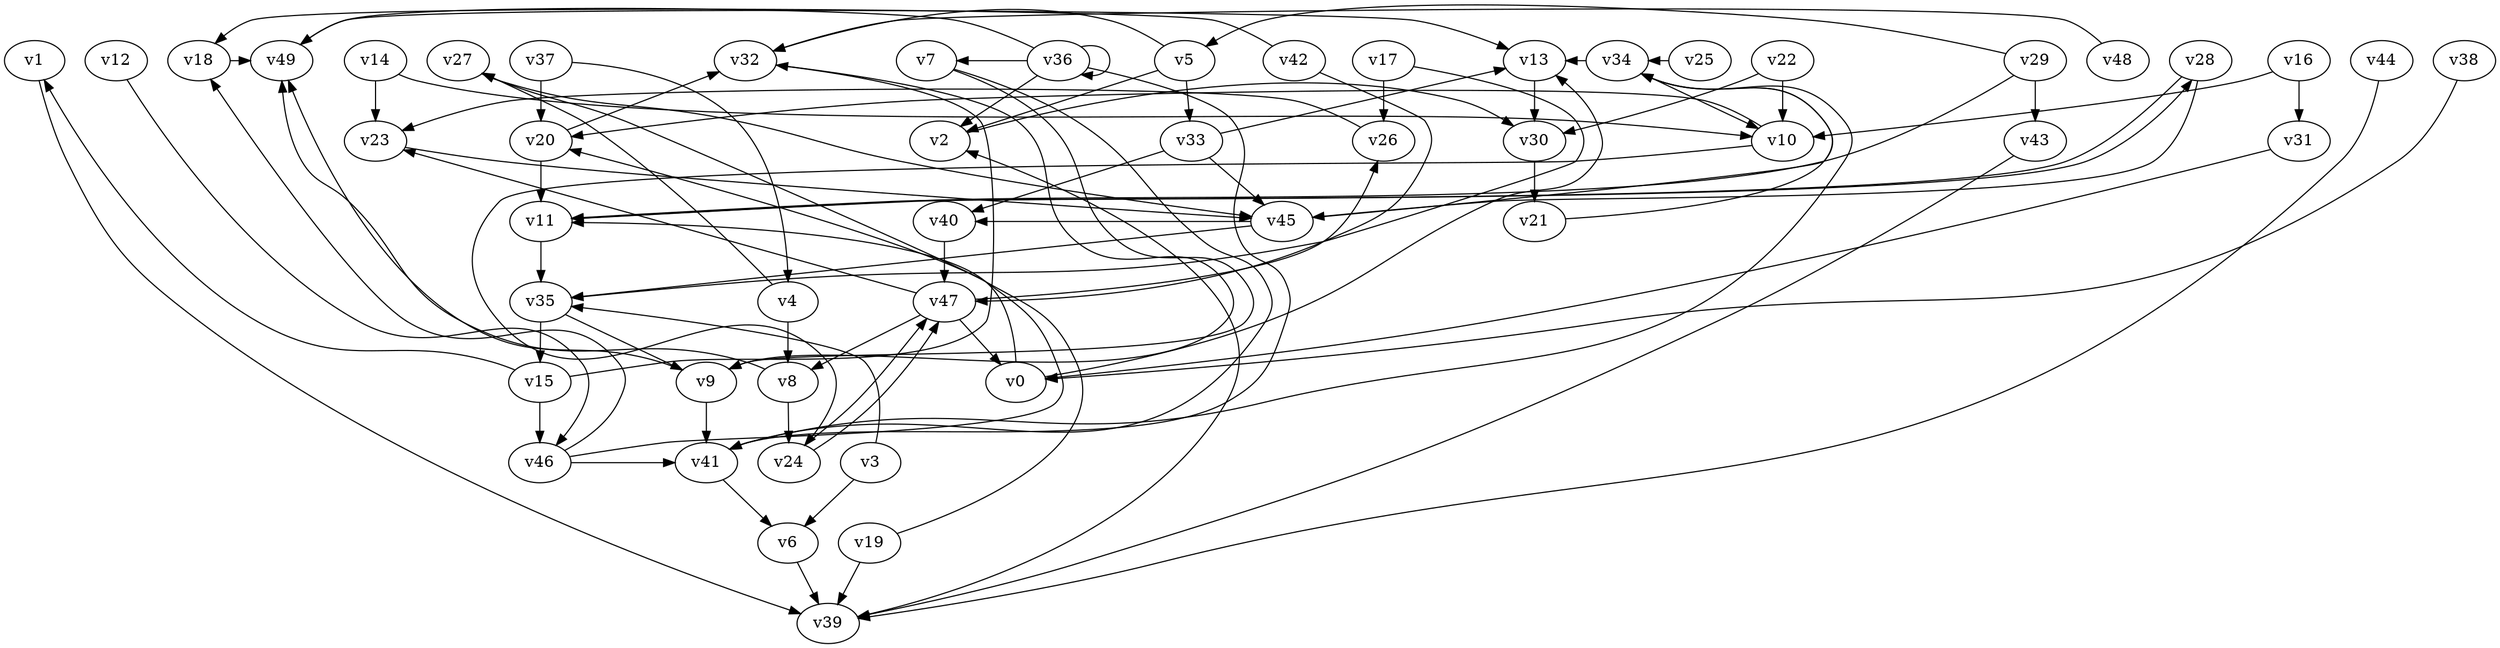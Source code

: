 // Benchmark game 72 - 50 vertices
digraph G {
    v0 [name="v0", player=1];
    v1 [name="v1", player=0];
    v2 [name="v2", player=1];
    v3 [name="v3", player=1];
    v4 [name="v4", player=0];
    v5 [name="v5", player=1];
    v6 [name="v6", player=1, target=1];
    v7 [name="v7", player=0];
    v8 [name="v8", player=0];
    v9 [name="v9", player=1];
    v10 [name="v10", player=0];
    v11 [name="v11", player=0];
    v12 [name="v12", player=1];
    v13 [name="v13", player=1];
    v14 [name="v14", player=0];
    v15 [name="v15", player=0];
    v16 [name="v16", player=0];
    v17 [name="v17", player=1];
    v18 [name="v18", player=1, target=1];
    v19 [name="v19", player=1];
    v20 [name="v20", player=0, target=1];
    v21 [name="v21", player=1];
    v22 [name="v22", player=1];
    v23 [name="v23", player=1];
    v24 [name="v24", player=1];
    v25 [name="v25", player=0];
    v26 [name="v26", player=1];
    v27 [name="v27", player=1];
    v28 [name="v28", player=1];
    v29 [name="v29", player=1, target=1];
    v30 [name="v30", player=0];
    v31 [name="v31", player=0];
    v32 [name="v32", player=0];
    v33 [name="v33", player=1];
    v34 [name="v34", player=0];
    v35 [name="v35", player=0];
    v36 [name="v36", player=0];
    v37 [name="v37", player=1];
    v38 [name="v38", player=1];
    v39 [name="v39", player=0];
    v40 [name="v40", player=0];
    v41 [name="v41", player=0];
    v42 [name="v42", player=1];
    v43 [name="v43", player=0];
    v44 [name="v44", player=1];
    v45 [name="v45", player=0, target=1];
    v46 [name="v46", player=0];
    v47 [name="v47", player=1];
    v48 [name="v48", player=0];
    v49 [name="v49", player=1, target=1];

    v0 -> v13 [constraint="time >= 6"];
    v1 -> v39 [constraint="time <= 18"];
    v2 -> v30 [constraint="time >= 9"];
    v3 -> v6;
    v4 -> v27 [constraint="time == 10"];
    v5 -> v2;
    v6 -> v39;
    v7 -> v9 [constraint="time % 2 == 1"];
    v8 -> v49 [constraint="time >= 1"];
    v9 -> v49 [constraint="time == 14"];
    v10 -> v24 [constraint="time % 2 == 1"];
    v11 -> v35;
    v12 -> v46 [constraint="time >= 13"];
    v13 -> v30;
    v14 -> v23;
    v15 -> v32 [constraint="time % 4 == 3"];
    v16 -> v10 [constraint="time <= 15"];
    v17 -> v35 [constraint="time >= 13"];
    v18 -> v49 [constraint="time == 1"];
    v19 -> v20 [constraint="time <= 23"];
    v20 -> v32 [constraint="time == 14"];
    v21 -> v34 [constraint="time == 9"];
    v22 -> v10;
    v23 -> v45 [constraint="time == 10"];
    v24 -> v47 [constraint="time <= 13"];
    v25 -> v34 [constraint="time % 6 == 3"];
    v26 -> v23 [constraint="time >= 6"];
    v27 -> v45 [constraint="time >= 5"];
    v28 -> v11 [constraint="time % 4 == 0"];
    v29 -> v5 [constraint="time >= 7"];
    v30 -> v21;
    v31 -> v0 [constraint="time <= 6"];
    v32 -> v9 [constraint="time >= 6"];
    v33 -> v40;
    v34 -> v41 [constraint="time <= 7"];
    v35 -> v15;
    v36 -> v7 [constraint="time >= 14"];
    v37 -> v20;
    v38 -> v0 [constraint="time == 15"];
    v39 -> v2 [constraint="time % 5 == 4"];
    v40 -> v47;
    v41 -> v6;
    v42 -> v18 [constraint="time <= 21"];
    v43 -> v39 [constraint="time == 18"];
    v44 -> v39 [constraint="(time % 3 == 0) || (time % 4 == 1)"];
    v45 -> v40 [constraint="time >= 12"];
    v46 -> v18 [constraint="time % 3 == 2"];
    v47 -> v0;
    v48 -> v32 [constraint="(time >= 6) && (time <= 19)"];
    v49 -> v13 [constraint="time <= 7"];
    v33 -> v13 [constraint="time >= 3"];
    v45 -> v34 [constraint="time >= 2"];
    v47 -> v8;
    v4 -> v8;
    v9 -> v41;
    v19 -> v39;
    v24 -> v47;
    v5 -> v33;
    v16 -> v31;
    v45 -> v35 [constraint="time == 0"];
    v34 -> v10 [constraint="time >= 7"];
    v33 -> v45;
    v29 -> v11 [constraint="time >= 15"];
    v22 -> v30 [constraint="time == 8"];
    v47 -> v23 [constraint="time % 4 == 3"];
    v8 -> v24;
    v36 -> v2 [constraint="time == 19"];
    v5 -> v32 [constraint="time >= 14"];
    v42 -> v47 [constraint="time == 17"];
    v15 -> v46;
    v3 -> v35 [constraint="time <= 19"];
    v7 -> v41 [constraint="time == 2"];
    v29 -> v43;
    v28 -> v45 [constraint="time >= 15"];
    v36 -> v41 [constraint="time % 3 == 0"];
    v20 -> v11;
    v36 -> v36 [constraint="time <= 11"];
    v47 -> v26 [constraint="time <= 8"];
    v46 -> v27 [constraint="time >= 11"];
    v37 -> v4 [constraint="time % 3 == 2"];
    v35 -> v9;
    v10 -> v20 [constraint="time % 3 == 2"];
    v34 -> v13 [constraint="time == 9"];
    v17 -> v26;
    v46 -> v41 [constraint="time == 15"];
    v14 -> v10 [constraint="time >= 5"];
    v15 -> v1 [constraint="time % 4 == 2"];
    v36 -> v49 [constraint="time == 3"];
    v11 -> v28 [constraint="time % 6 == 3"];
    v0 -> v11 [constraint="time % 5 == 0"];
}

